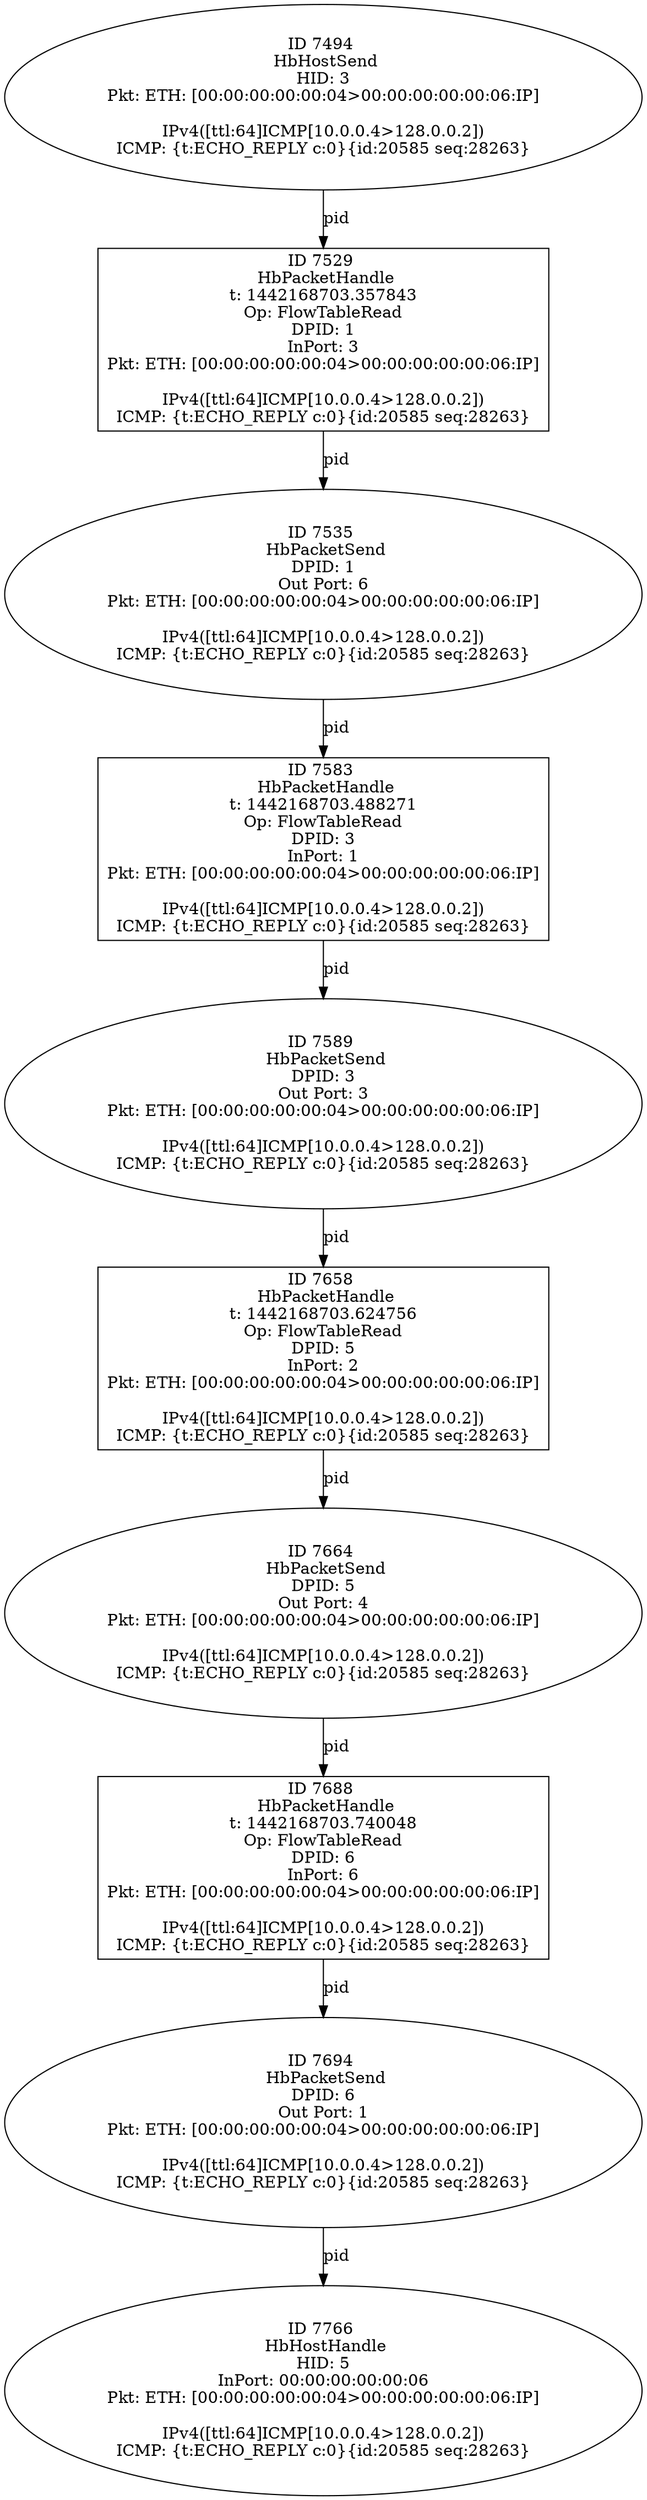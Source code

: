 strict digraph G {
7589 [shape=oval, event=<hb_events.HbPacketSend object at 0x1086871d0>, label="ID 7589 
 HbPacketSend
DPID: 3
Out Port: 3
Pkt: ETH: [00:00:00:00:00:04>00:00:00:00:00:06:IP]

IPv4([ttl:64]ICMP[10.0.0.4>128.0.0.2])
ICMP: {t:ECHO_REPLY c:0}{id:20585 seq:28263}"];
7494 [shape=oval, event=<hb_events.HbHostSend object at 0x10863f590>, label="ID 7494 
 HbHostSend
HID: 3
Pkt: ETH: [00:00:00:00:00:04>00:00:00:00:00:06:IP]

IPv4([ttl:64]ICMP[10.0.0.4>128.0.0.2])
ICMP: {t:ECHO_REPLY c:0}{id:20585 seq:28263}"];
7688 [shape=box, event=<hb_events.HbPacketHandle object at 0x1086f2090>, label="ID 7688 
 HbPacketHandle
t: 1442168703.740048
Op: FlowTableRead
DPID: 6
InPort: 6
Pkt: ETH: [00:00:00:00:00:04>00:00:00:00:00:06:IP]

IPv4([ttl:64]ICMP[10.0.0.4>128.0.0.2])
ICMP: {t:ECHO_REPLY c:0}{id:20585 seq:28263}"];
7529 [shape=box, event=<hb_events.HbPacketHandle object at 0x108656290>, label="ID 7529 
 HbPacketHandle
t: 1442168703.357843
Op: FlowTableRead
DPID: 1
InPort: 3
Pkt: ETH: [00:00:00:00:00:04>00:00:00:00:00:06:IP]

IPv4([ttl:64]ICMP[10.0.0.4>128.0.0.2])
ICMP: {t:ECHO_REPLY c:0}{id:20585 seq:28263}"];
7658 [shape=box, event=<hb_events.HbPacketHandle object at 0x1086c2850>, label="ID 7658 
 HbPacketHandle
t: 1442168703.624756
Op: FlowTableRead
DPID: 5
InPort: 2
Pkt: ETH: [00:00:00:00:00:04>00:00:00:00:00:06:IP]

IPv4([ttl:64]ICMP[10.0.0.4>128.0.0.2])
ICMP: {t:ECHO_REPLY c:0}{id:20585 seq:28263}"];
7694 [shape=oval, event=<hb_events.HbPacketSend object at 0x1086eb4d0>, label="ID 7694 
 HbPacketSend
DPID: 6
Out Port: 1
Pkt: ETH: [00:00:00:00:00:04>00:00:00:00:00:06:IP]

IPv4([ttl:64]ICMP[10.0.0.4>128.0.0.2])
ICMP: {t:ECHO_REPLY c:0}{id:20585 seq:28263}"];
7535 [shape=oval, event=<hb_events.HbPacketSend object at 0x10865d7d0>, label="ID 7535 
 HbPacketSend
DPID: 1
Out Port: 6
Pkt: ETH: [00:00:00:00:00:04>00:00:00:00:00:06:IP]

IPv4([ttl:64]ICMP[10.0.0.4>128.0.0.2])
ICMP: {t:ECHO_REPLY c:0}{id:20585 seq:28263}"];
7664 [shape=oval, event=<hb_events.HbPacketSend object at 0x1086c2710>, label="ID 7664 
 HbPacketSend
DPID: 5
Out Port: 4
Pkt: ETH: [00:00:00:00:00:04>00:00:00:00:00:06:IP]

IPv4([ttl:64]ICMP[10.0.0.4>128.0.0.2])
ICMP: {t:ECHO_REPLY c:0}{id:20585 seq:28263}"];
7766 [shape=oval, event=<hb_events.HbHostHandle object at 0x10871e350>, label="ID 7766 
 HbHostHandle
HID: 5
InPort: 00:00:00:00:00:06
Pkt: ETH: [00:00:00:00:00:04>00:00:00:00:00:06:IP]

IPv4([ttl:64]ICMP[10.0.0.4>128.0.0.2])
ICMP: {t:ECHO_REPLY c:0}{id:20585 seq:28263}"];
7583 [shape=box, event=<hb_events.HbPacketHandle object at 0x108687150>, label="ID 7583 
 HbPacketHandle
t: 1442168703.488271
Op: FlowTableRead
DPID: 3
InPort: 1
Pkt: ETH: [00:00:00:00:00:04>00:00:00:00:00:06:IP]

IPv4([ttl:64]ICMP[10.0.0.4>128.0.0.2])
ICMP: {t:ECHO_REPLY c:0}{id:20585 seq:28263}"];
7589 -> 7658  [rel=pid, label=pid];
7494 -> 7529  [rel=pid, label=pid];
7688 -> 7694  [rel=pid, label=pid];
7529 -> 7535  [rel=pid, label=pid];
7658 -> 7664  [rel=pid, label=pid];
7694 -> 7766  [rel=pid, label=pid];
7535 -> 7583  [rel=pid, label=pid];
7664 -> 7688  [rel=pid, label=pid];
7583 -> 7589  [rel=pid, label=pid];
}
